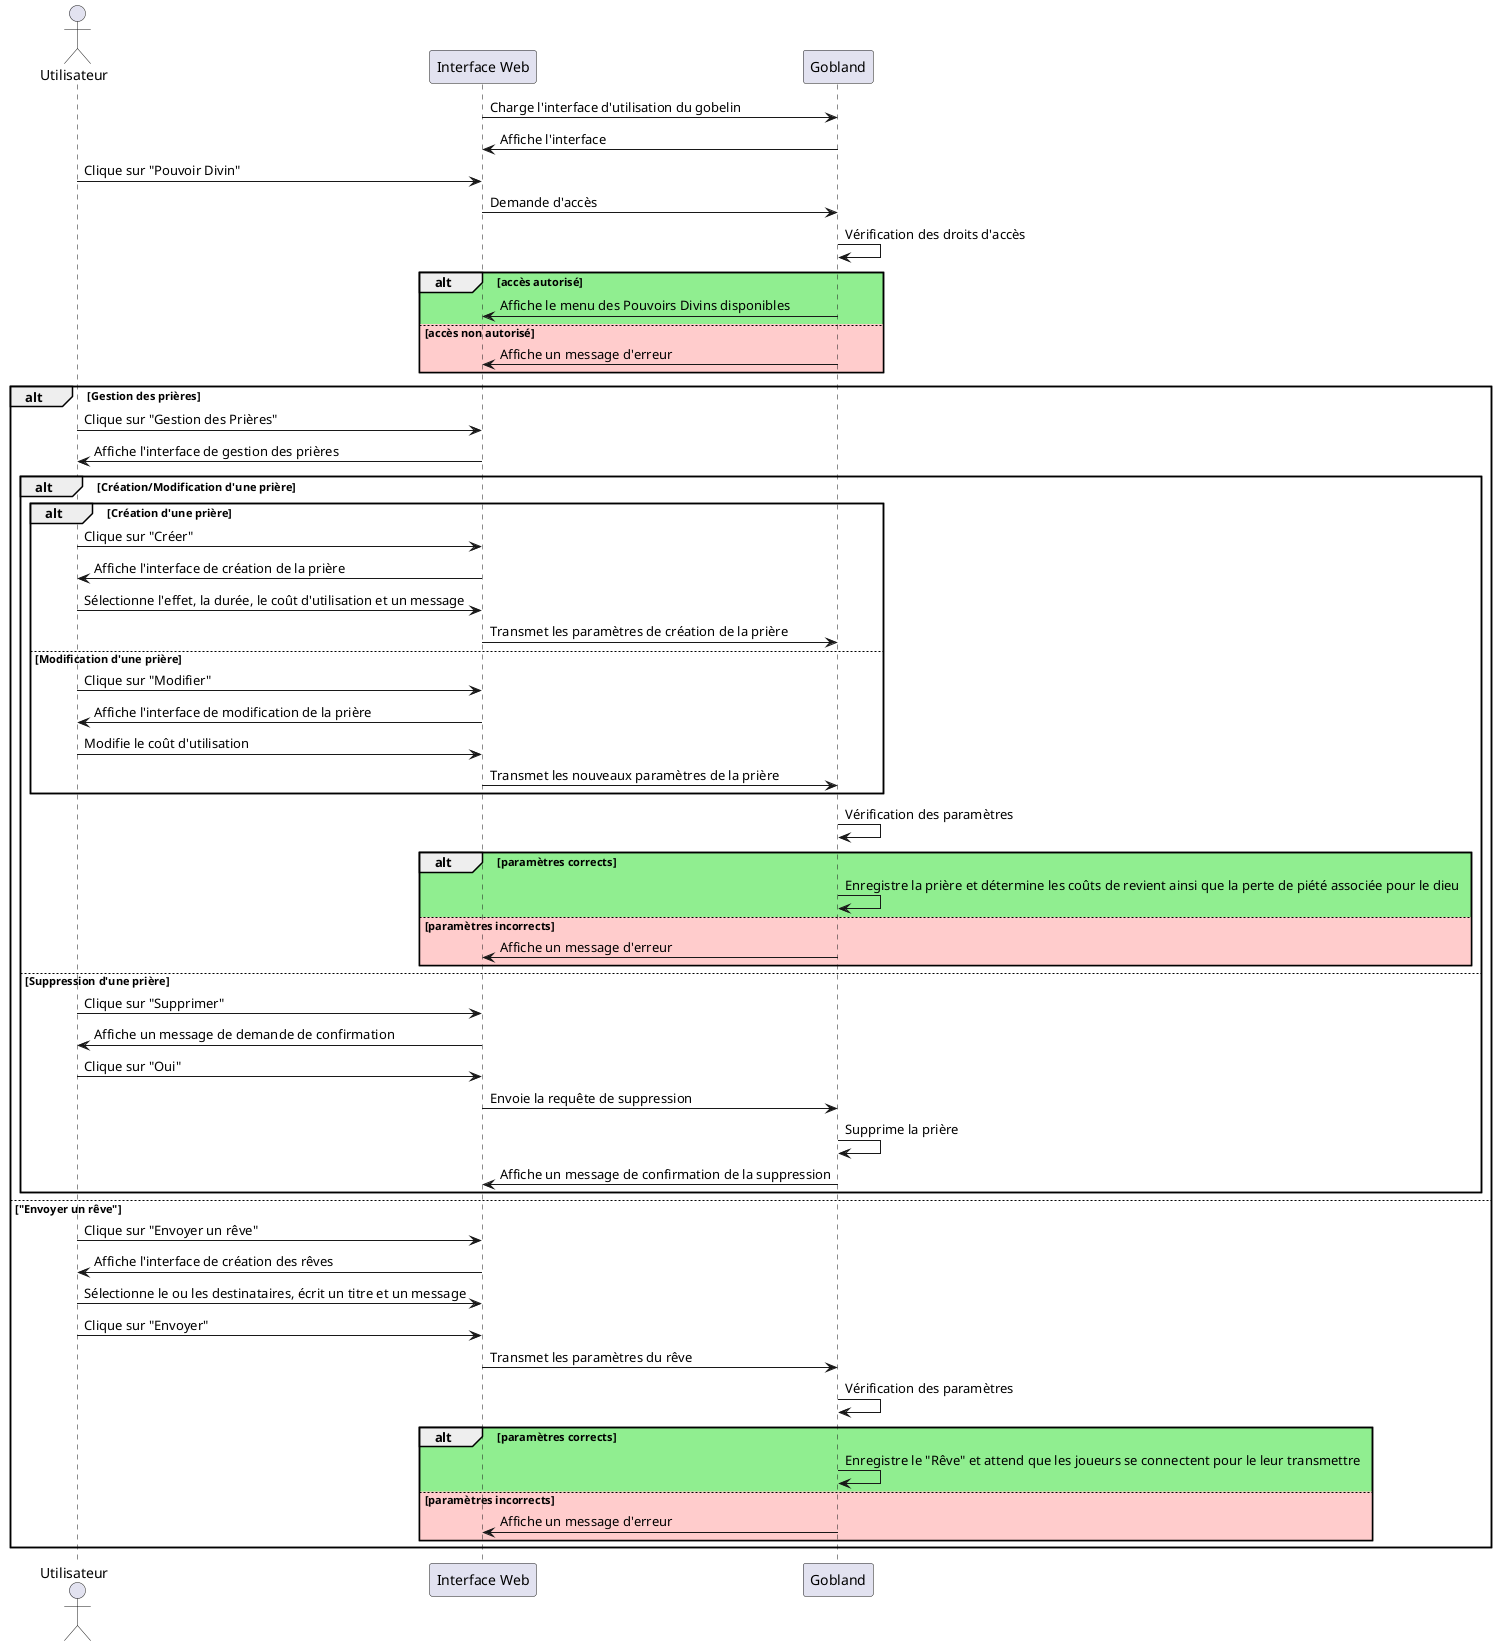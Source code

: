@startuml action_gobelin_sequence

actor Utilisateur
participant "Interface Web" as UI
participant "Gobland" as System

UI -> System : Charge l'interface d'utilisation du gobelin
System -> UI : Affiche l'interface

Utilisateur -> UI : Clique sur "Pouvoir Divin"
UI -> System : Demande d'accès
System -> System : Vérification des droits d'accès

alt #lightgreen accès autorisé
    System -> UI : Affiche le menu des Pouvoirs Divins disponibles
else #FFCCCC accès non autorisé
    System -> UI : Affiche un message d'erreur
end

alt Gestion des prières
    Utilisateur -> UI : Clique sur "Gestion des Prières"
    UI -> Utilisateur : Affiche l'interface de gestion des prières

    alt Création/Modification d'une prière
        alt Création d'une prière
            Utilisateur -> UI : Clique sur "Créer"
            UI -> Utilisateur : Affiche l'interface de création de la prière
            Utilisateur -> UI : Sélectionne l'effet, la durée, le coût d'utilisation et un message
            UI -> System : Transmet les paramètres de création de la prière 
        else Modification d'une prière
            Utilisateur -> UI : Clique sur "Modifier"
            UI -> Utilisateur : Affiche l'interface de modification de la prière
            Utilisateur -> UI : Modifie le coût d'utilisation
            UI -> System : Transmet les nouveaux paramètres de la prière 
        end
        System -> System : Vérification des paramètres
        alt #lightgreen paramètres corrects
            System -> System : Enregistre la prière et détermine les coûts de revient ainsi que la perte de piété associée pour le dieu
        else #FFCCCC paramètres incorrects
            System -> UI : Affiche un message d'erreur
        end
    else Suppression d'une prière
        Utilisateur -> UI : Clique sur "Supprimer"
        UI -> Utilisateur : Affiche un message de demande de confirmation
        Utilisateur -> UI : Clique sur "Oui"
        UI -> System : Envoie la requête de suppression
        System -> System : Supprime la prière
        System -> UI : Affiche un message de confirmation de la suppression
    end

else "Envoyer un rêve"
    Utilisateur -> UI : Clique sur "Envoyer un rêve"
    UI -> Utilisateur : Affiche l'interface de création des rêves
    Utilisateur -> UI : Sélectionne le ou les destinataires, écrit un titre et un message
    Utilisateur -> UI : Clique sur "Envoyer"
    UI -> System : Transmet les paramètres du rêve
    System -> System : Vérification des paramètres
    alt #lightgreen paramètres corrects
        System -> System : Enregistre le "Rêve" et attend que les joueurs se connectent pour le leur transmettre
    else #FFCCCC paramètres incorrects
        System -> UI : Affiche un message d'erreur
    end
end

@enduml
